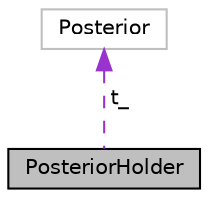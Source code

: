 digraph "PosteriorHolder"
{
  edge [fontname="Helvetica",fontsize="10",labelfontname="Helvetica",labelfontsize="10"];
  node [fontname="Helvetica",fontsize="10",shape=record];
  Node1 [label="PosteriorHolder",height=0.2,width=0.4,color="black", fillcolor="grey75", style="filled", fontcolor="black"];
  Node2 -> Node1 [dir="back",color="darkorchid3",fontsize="10",style="dashed",label=" t_" ,fontname="Helvetica"];
  Node2 [label="Posterior",height=0.2,width=0.4,color="grey75", fillcolor="white", style="filled"];
}
